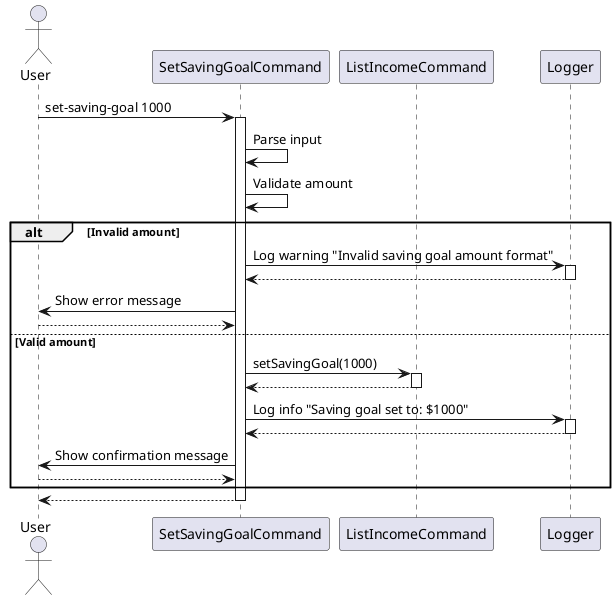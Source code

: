 @startuml

actor User
participant "SetSavingGoalCommand" as SSG
participant "ListIncomeCommand" as LIC
participant "Logger" as Log

User -> SSG : set-saving-goal 1000
activate SSG

SSG -> SSG : Parse input
SSG -> SSG : Validate amount

alt Invalid amount
    SSG -> Log : Log warning "Invalid saving goal amount format"
    activate Log
    Log --> SSG
    deactivate Log

    SSG -> User : Show error message
    User --> SSG
else Valid amount
    SSG -> LIC : setSavingGoal(1000)
    activate LIC
    LIC --> SSG
    deactivate LIC

    SSG -> Log : Log info "Saving goal set to: $1000"
    activate Log
    Log --> SSG
    deactivate Log

    SSG -> User : Show confirmation message
    User --> SSG
end

SSG --> User
deactivate SSG

@enduml
